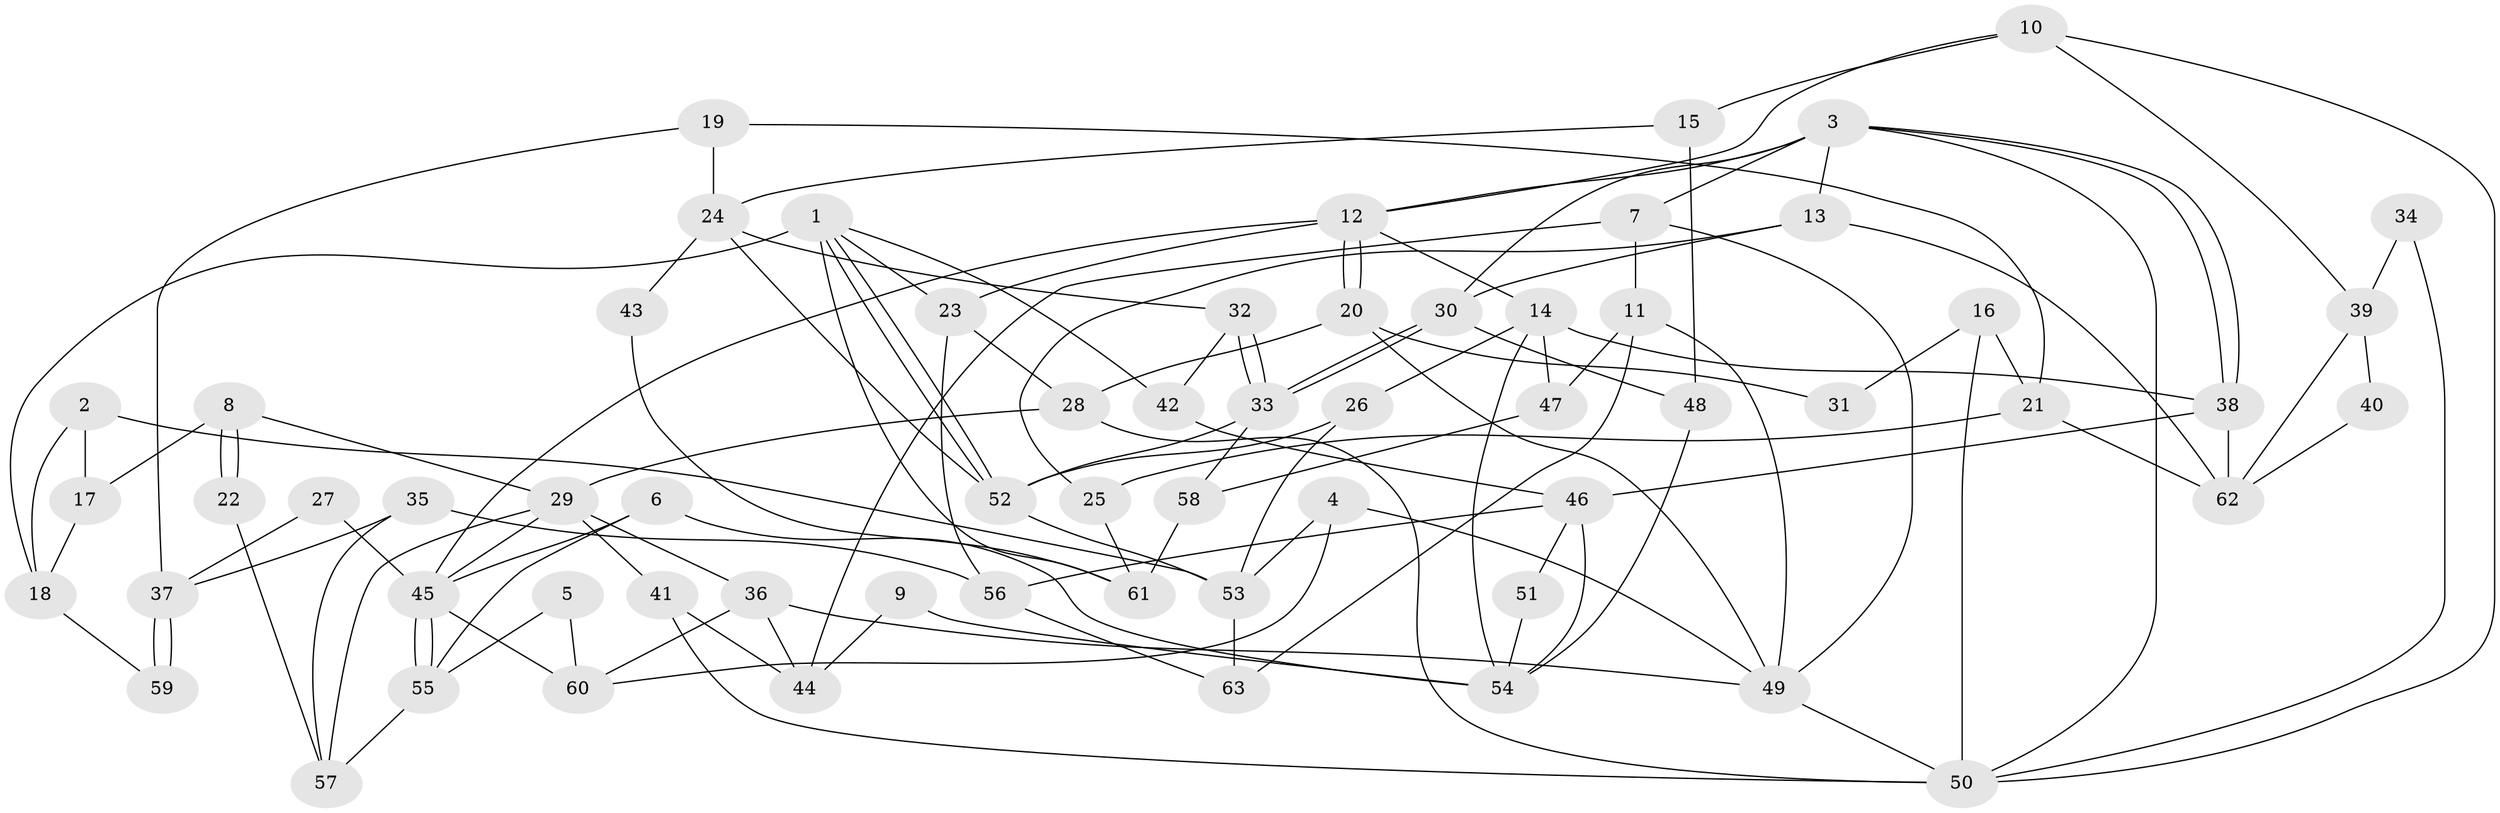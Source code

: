 // Generated by graph-tools (version 1.1) at 2025/50/03/09/25 03:50:04]
// undirected, 63 vertices, 126 edges
graph export_dot {
graph [start="1"]
  node [color=gray90,style=filled];
  1;
  2;
  3;
  4;
  5;
  6;
  7;
  8;
  9;
  10;
  11;
  12;
  13;
  14;
  15;
  16;
  17;
  18;
  19;
  20;
  21;
  22;
  23;
  24;
  25;
  26;
  27;
  28;
  29;
  30;
  31;
  32;
  33;
  34;
  35;
  36;
  37;
  38;
  39;
  40;
  41;
  42;
  43;
  44;
  45;
  46;
  47;
  48;
  49;
  50;
  51;
  52;
  53;
  54;
  55;
  56;
  57;
  58;
  59;
  60;
  61;
  62;
  63;
  1 -- 52;
  1 -- 52;
  1 -- 23;
  1 -- 18;
  1 -- 42;
  1 -- 61;
  2 -- 18;
  2 -- 53;
  2 -- 17;
  3 -- 7;
  3 -- 38;
  3 -- 38;
  3 -- 12;
  3 -- 13;
  3 -- 30;
  3 -- 50;
  4 -- 49;
  4 -- 60;
  4 -- 53;
  5 -- 55;
  5 -- 60;
  6 -- 54;
  6 -- 45;
  6 -- 55;
  7 -- 11;
  7 -- 49;
  7 -- 44;
  8 -- 22;
  8 -- 22;
  8 -- 29;
  8 -- 17;
  9 -- 44;
  9 -- 54;
  10 -- 50;
  10 -- 12;
  10 -- 15;
  10 -- 39;
  11 -- 47;
  11 -- 63;
  11 -- 49;
  12 -- 20;
  12 -- 20;
  12 -- 14;
  12 -- 23;
  12 -- 45;
  13 -- 30;
  13 -- 25;
  13 -- 62;
  14 -- 26;
  14 -- 38;
  14 -- 47;
  14 -- 54;
  15 -- 24;
  15 -- 48;
  16 -- 21;
  16 -- 50;
  16 -- 31;
  17 -- 18;
  18 -- 59;
  19 -- 37;
  19 -- 24;
  19 -- 21;
  20 -- 49;
  20 -- 28;
  20 -- 31;
  21 -- 62;
  21 -- 25;
  22 -- 57;
  23 -- 28;
  23 -- 56;
  24 -- 32;
  24 -- 52;
  24 -- 43;
  25 -- 61;
  26 -- 53;
  26 -- 52;
  27 -- 45;
  27 -- 37;
  28 -- 29;
  28 -- 50;
  29 -- 45;
  29 -- 36;
  29 -- 41;
  29 -- 57;
  30 -- 33;
  30 -- 33;
  30 -- 48;
  32 -- 33;
  32 -- 33;
  32 -- 42;
  33 -- 52;
  33 -- 58;
  34 -- 50;
  34 -- 39;
  35 -- 56;
  35 -- 57;
  35 -- 37;
  36 -- 44;
  36 -- 49;
  36 -- 60;
  37 -- 59;
  37 -- 59;
  38 -- 46;
  38 -- 62;
  39 -- 62;
  39 -- 40;
  40 -- 62;
  41 -- 50;
  41 -- 44;
  42 -- 46;
  43 -- 61;
  45 -- 55;
  45 -- 55;
  45 -- 60;
  46 -- 54;
  46 -- 51;
  46 -- 56;
  47 -- 58;
  48 -- 54;
  49 -- 50;
  51 -- 54;
  52 -- 53;
  53 -- 63;
  55 -- 57;
  56 -- 63;
  58 -- 61;
}
